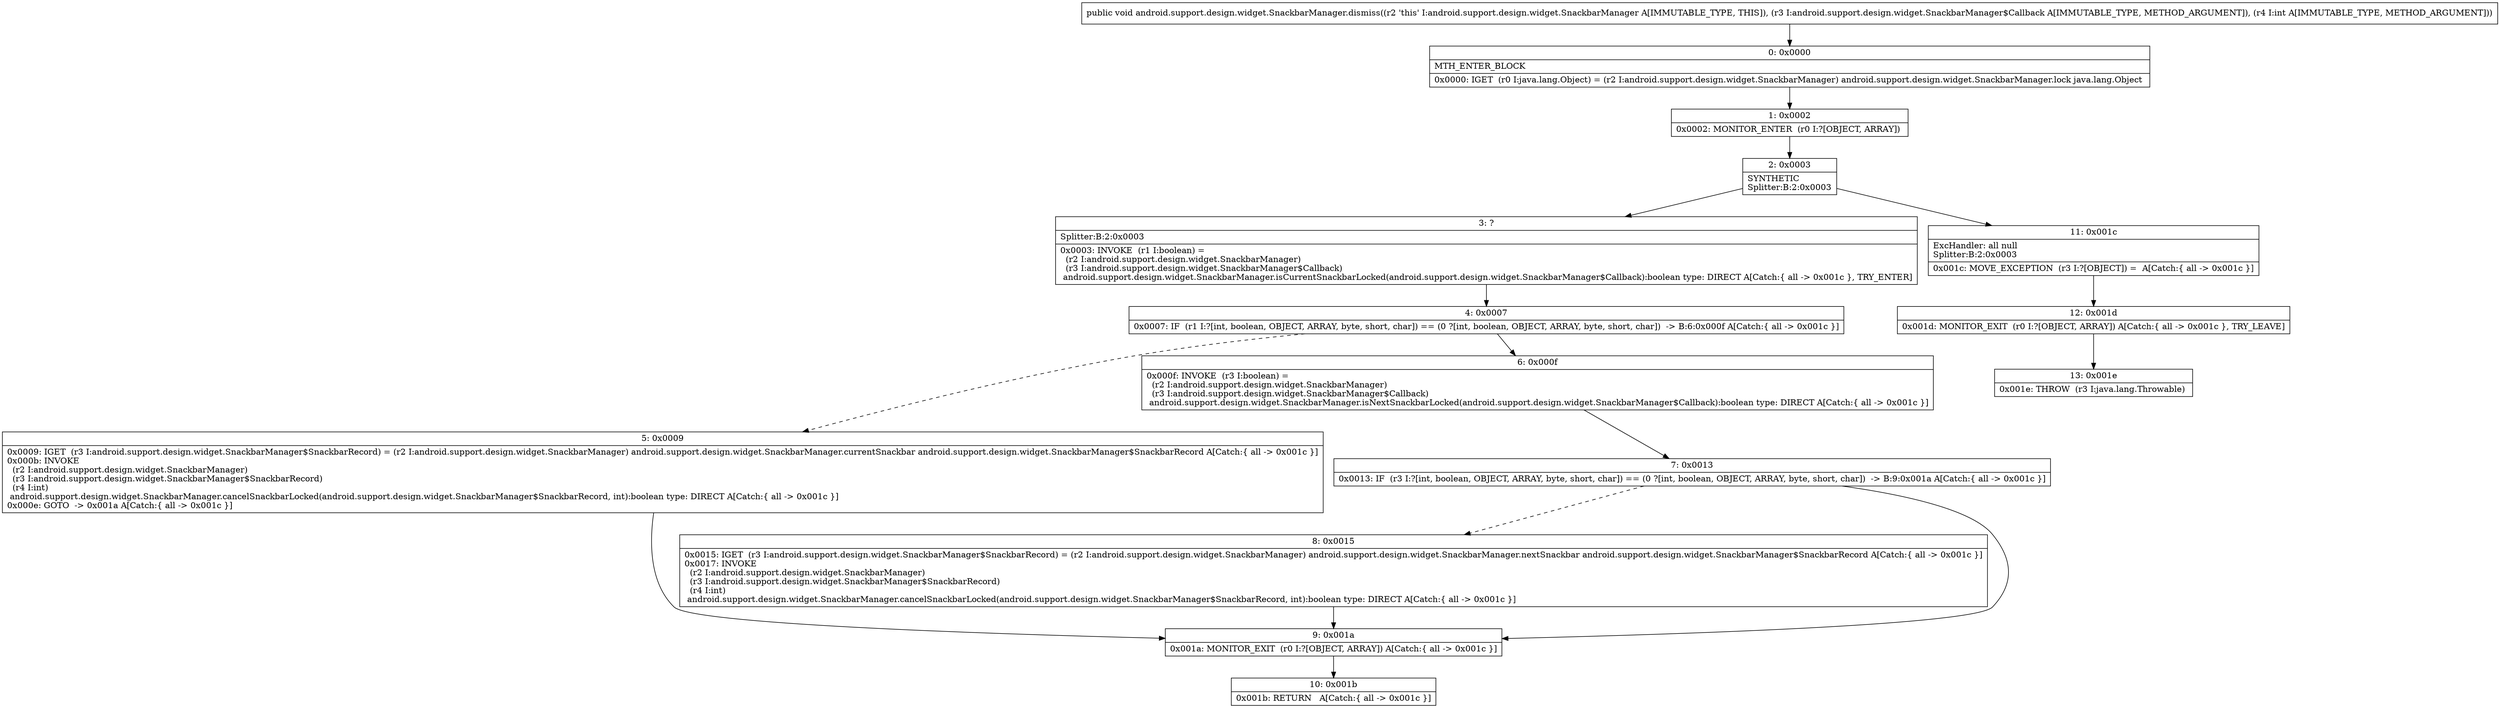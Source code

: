 digraph "CFG forandroid.support.design.widget.SnackbarManager.dismiss(Landroid\/support\/design\/widget\/SnackbarManager$Callback;I)V" {
Node_0 [shape=record,label="{0\:\ 0x0000|MTH_ENTER_BLOCK\l|0x0000: IGET  (r0 I:java.lang.Object) = (r2 I:android.support.design.widget.SnackbarManager) android.support.design.widget.SnackbarManager.lock java.lang.Object \l}"];
Node_1 [shape=record,label="{1\:\ 0x0002|0x0002: MONITOR_ENTER  (r0 I:?[OBJECT, ARRAY]) \l}"];
Node_2 [shape=record,label="{2\:\ 0x0003|SYNTHETIC\lSplitter:B:2:0x0003\l}"];
Node_3 [shape=record,label="{3\:\ ?|Splitter:B:2:0x0003\l|0x0003: INVOKE  (r1 I:boolean) = \l  (r2 I:android.support.design.widget.SnackbarManager)\l  (r3 I:android.support.design.widget.SnackbarManager$Callback)\l android.support.design.widget.SnackbarManager.isCurrentSnackbarLocked(android.support.design.widget.SnackbarManager$Callback):boolean type: DIRECT A[Catch:\{ all \-\> 0x001c \}, TRY_ENTER]\l}"];
Node_4 [shape=record,label="{4\:\ 0x0007|0x0007: IF  (r1 I:?[int, boolean, OBJECT, ARRAY, byte, short, char]) == (0 ?[int, boolean, OBJECT, ARRAY, byte, short, char])  \-\> B:6:0x000f A[Catch:\{ all \-\> 0x001c \}]\l}"];
Node_5 [shape=record,label="{5\:\ 0x0009|0x0009: IGET  (r3 I:android.support.design.widget.SnackbarManager$SnackbarRecord) = (r2 I:android.support.design.widget.SnackbarManager) android.support.design.widget.SnackbarManager.currentSnackbar android.support.design.widget.SnackbarManager$SnackbarRecord A[Catch:\{ all \-\> 0x001c \}]\l0x000b: INVOKE  \l  (r2 I:android.support.design.widget.SnackbarManager)\l  (r3 I:android.support.design.widget.SnackbarManager$SnackbarRecord)\l  (r4 I:int)\l android.support.design.widget.SnackbarManager.cancelSnackbarLocked(android.support.design.widget.SnackbarManager$SnackbarRecord, int):boolean type: DIRECT A[Catch:\{ all \-\> 0x001c \}]\l0x000e: GOTO  \-\> 0x001a A[Catch:\{ all \-\> 0x001c \}]\l}"];
Node_6 [shape=record,label="{6\:\ 0x000f|0x000f: INVOKE  (r3 I:boolean) = \l  (r2 I:android.support.design.widget.SnackbarManager)\l  (r3 I:android.support.design.widget.SnackbarManager$Callback)\l android.support.design.widget.SnackbarManager.isNextSnackbarLocked(android.support.design.widget.SnackbarManager$Callback):boolean type: DIRECT A[Catch:\{ all \-\> 0x001c \}]\l}"];
Node_7 [shape=record,label="{7\:\ 0x0013|0x0013: IF  (r3 I:?[int, boolean, OBJECT, ARRAY, byte, short, char]) == (0 ?[int, boolean, OBJECT, ARRAY, byte, short, char])  \-\> B:9:0x001a A[Catch:\{ all \-\> 0x001c \}]\l}"];
Node_8 [shape=record,label="{8\:\ 0x0015|0x0015: IGET  (r3 I:android.support.design.widget.SnackbarManager$SnackbarRecord) = (r2 I:android.support.design.widget.SnackbarManager) android.support.design.widget.SnackbarManager.nextSnackbar android.support.design.widget.SnackbarManager$SnackbarRecord A[Catch:\{ all \-\> 0x001c \}]\l0x0017: INVOKE  \l  (r2 I:android.support.design.widget.SnackbarManager)\l  (r3 I:android.support.design.widget.SnackbarManager$SnackbarRecord)\l  (r4 I:int)\l android.support.design.widget.SnackbarManager.cancelSnackbarLocked(android.support.design.widget.SnackbarManager$SnackbarRecord, int):boolean type: DIRECT A[Catch:\{ all \-\> 0x001c \}]\l}"];
Node_9 [shape=record,label="{9\:\ 0x001a|0x001a: MONITOR_EXIT  (r0 I:?[OBJECT, ARRAY]) A[Catch:\{ all \-\> 0x001c \}]\l}"];
Node_10 [shape=record,label="{10\:\ 0x001b|0x001b: RETURN   A[Catch:\{ all \-\> 0x001c \}]\l}"];
Node_11 [shape=record,label="{11\:\ 0x001c|ExcHandler: all null\lSplitter:B:2:0x0003\l|0x001c: MOVE_EXCEPTION  (r3 I:?[OBJECT]) =  A[Catch:\{ all \-\> 0x001c \}]\l}"];
Node_12 [shape=record,label="{12\:\ 0x001d|0x001d: MONITOR_EXIT  (r0 I:?[OBJECT, ARRAY]) A[Catch:\{ all \-\> 0x001c \}, TRY_LEAVE]\l}"];
Node_13 [shape=record,label="{13\:\ 0x001e|0x001e: THROW  (r3 I:java.lang.Throwable) \l}"];
MethodNode[shape=record,label="{public void android.support.design.widget.SnackbarManager.dismiss((r2 'this' I:android.support.design.widget.SnackbarManager A[IMMUTABLE_TYPE, THIS]), (r3 I:android.support.design.widget.SnackbarManager$Callback A[IMMUTABLE_TYPE, METHOD_ARGUMENT]), (r4 I:int A[IMMUTABLE_TYPE, METHOD_ARGUMENT])) }"];
MethodNode -> Node_0;
Node_0 -> Node_1;
Node_1 -> Node_2;
Node_2 -> Node_3;
Node_2 -> Node_11;
Node_3 -> Node_4;
Node_4 -> Node_5[style=dashed];
Node_4 -> Node_6;
Node_5 -> Node_9;
Node_6 -> Node_7;
Node_7 -> Node_8[style=dashed];
Node_7 -> Node_9;
Node_8 -> Node_9;
Node_9 -> Node_10;
Node_11 -> Node_12;
Node_12 -> Node_13;
}


